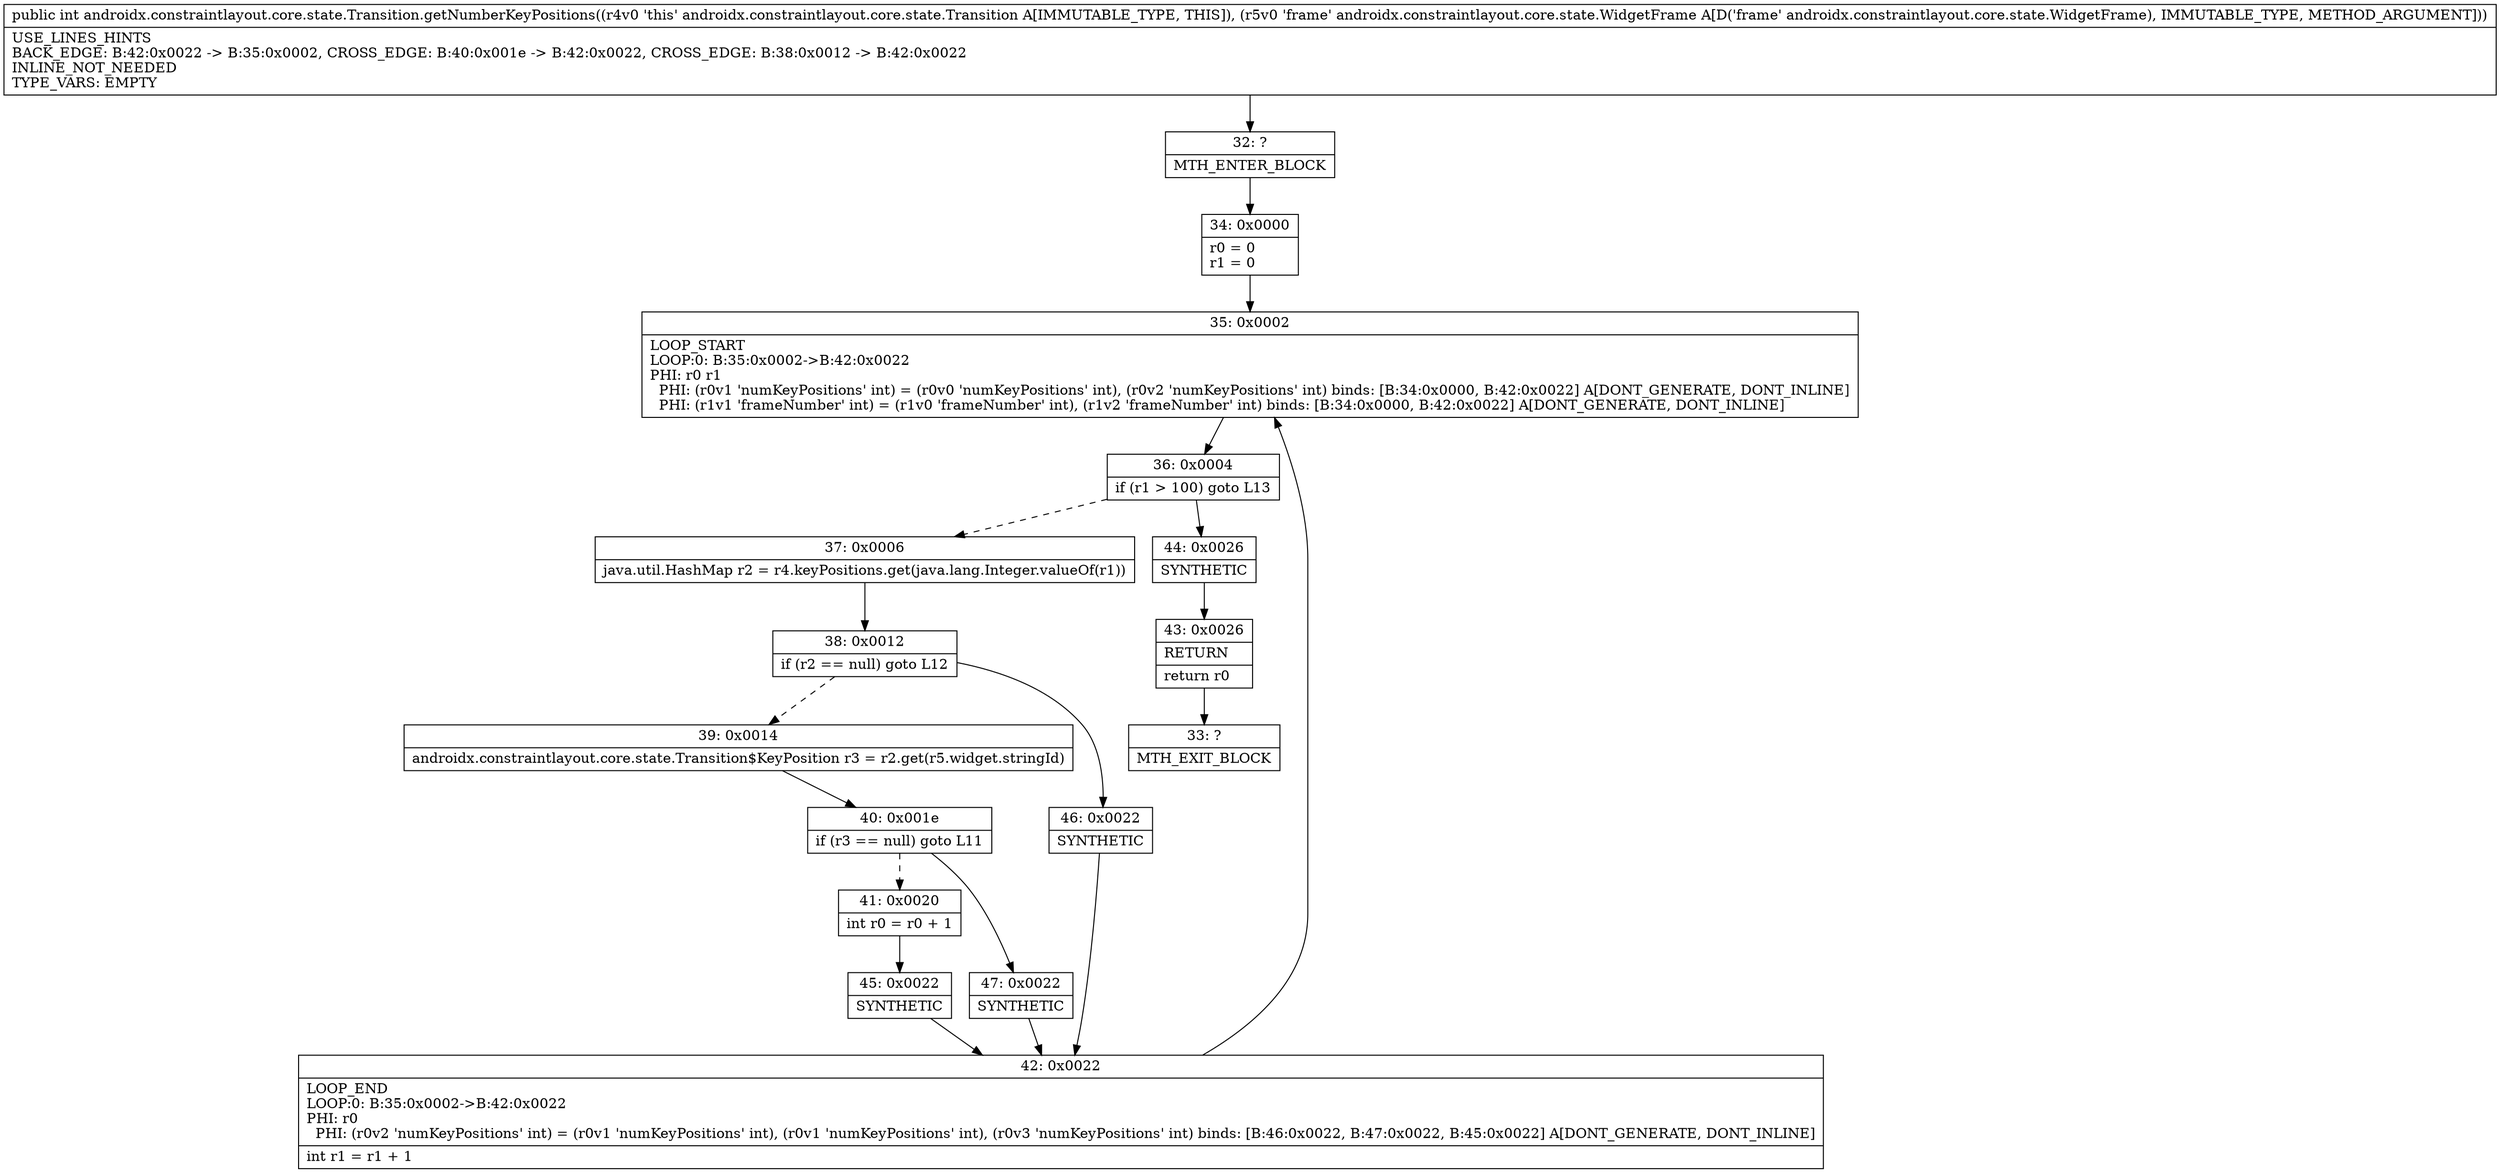 digraph "CFG forandroidx.constraintlayout.core.state.Transition.getNumberKeyPositions(Landroidx\/constraintlayout\/core\/state\/WidgetFrame;)I" {
Node_32 [shape=record,label="{32\:\ ?|MTH_ENTER_BLOCK\l}"];
Node_34 [shape=record,label="{34\:\ 0x0000|r0 = 0\lr1 = 0\l}"];
Node_35 [shape=record,label="{35\:\ 0x0002|LOOP_START\lLOOP:0: B:35:0x0002\-\>B:42:0x0022\lPHI: r0 r1 \l  PHI: (r0v1 'numKeyPositions' int) = (r0v0 'numKeyPositions' int), (r0v2 'numKeyPositions' int) binds: [B:34:0x0000, B:42:0x0022] A[DONT_GENERATE, DONT_INLINE]\l  PHI: (r1v1 'frameNumber' int) = (r1v0 'frameNumber' int), (r1v2 'frameNumber' int) binds: [B:34:0x0000, B:42:0x0022] A[DONT_GENERATE, DONT_INLINE]\l}"];
Node_36 [shape=record,label="{36\:\ 0x0004|if (r1 \> 100) goto L13\l}"];
Node_37 [shape=record,label="{37\:\ 0x0006|java.util.HashMap r2 = r4.keyPositions.get(java.lang.Integer.valueOf(r1))\l}"];
Node_38 [shape=record,label="{38\:\ 0x0012|if (r2 == null) goto L12\l}"];
Node_39 [shape=record,label="{39\:\ 0x0014|androidx.constraintlayout.core.state.Transition$KeyPosition r3 = r2.get(r5.widget.stringId)\l}"];
Node_40 [shape=record,label="{40\:\ 0x001e|if (r3 == null) goto L11\l}"];
Node_41 [shape=record,label="{41\:\ 0x0020|int r0 = r0 + 1\l}"];
Node_45 [shape=record,label="{45\:\ 0x0022|SYNTHETIC\l}"];
Node_42 [shape=record,label="{42\:\ 0x0022|LOOP_END\lLOOP:0: B:35:0x0002\-\>B:42:0x0022\lPHI: r0 \l  PHI: (r0v2 'numKeyPositions' int) = (r0v1 'numKeyPositions' int), (r0v1 'numKeyPositions' int), (r0v3 'numKeyPositions' int) binds: [B:46:0x0022, B:47:0x0022, B:45:0x0022] A[DONT_GENERATE, DONT_INLINE]\l|int r1 = r1 + 1\l}"];
Node_47 [shape=record,label="{47\:\ 0x0022|SYNTHETIC\l}"];
Node_46 [shape=record,label="{46\:\ 0x0022|SYNTHETIC\l}"];
Node_44 [shape=record,label="{44\:\ 0x0026|SYNTHETIC\l}"];
Node_43 [shape=record,label="{43\:\ 0x0026|RETURN\l|return r0\l}"];
Node_33 [shape=record,label="{33\:\ ?|MTH_EXIT_BLOCK\l}"];
MethodNode[shape=record,label="{public int androidx.constraintlayout.core.state.Transition.getNumberKeyPositions((r4v0 'this' androidx.constraintlayout.core.state.Transition A[IMMUTABLE_TYPE, THIS]), (r5v0 'frame' androidx.constraintlayout.core.state.WidgetFrame A[D('frame' androidx.constraintlayout.core.state.WidgetFrame), IMMUTABLE_TYPE, METHOD_ARGUMENT]))  | USE_LINES_HINTS\lBACK_EDGE: B:42:0x0022 \-\> B:35:0x0002, CROSS_EDGE: B:40:0x001e \-\> B:42:0x0022, CROSS_EDGE: B:38:0x0012 \-\> B:42:0x0022\lINLINE_NOT_NEEDED\lTYPE_VARS: EMPTY\l}"];
MethodNode -> Node_32;Node_32 -> Node_34;
Node_34 -> Node_35;
Node_35 -> Node_36;
Node_36 -> Node_37[style=dashed];
Node_36 -> Node_44;
Node_37 -> Node_38;
Node_38 -> Node_39[style=dashed];
Node_38 -> Node_46;
Node_39 -> Node_40;
Node_40 -> Node_41[style=dashed];
Node_40 -> Node_47;
Node_41 -> Node_45;
Node_45 -> Node_42;
Node_42 -> Node_35;
Node_47 -> Node_42;
Node_46 -> Node_42;
Node_44 -> Node_43;
Node_43 -> Node_33;
}

